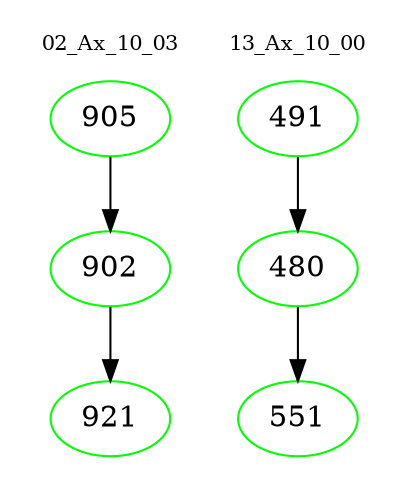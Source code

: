 digraph{
subgraph cluster_0 {
color = white
label = "02_Ax_10_03";
fontsize=10;
T0_905 [label="905", color="green"]
T0_905 -> T0_902 [color="black"]
T0_902 [label="902", color="green"]
T0_902 -> T0_921 [color="black"]
T0_921 [label="921", color="green"]
}
subgraph cluster_1 {
color = white
label = "13_Ax_10_00";
fontsize=10;
T1_491 [label="491", color="green"]
T1_491 -> T1_480 [color="black"]
T1_480 [label="480", color="green"]
T1_480 -> T1_551 [color="black"]
T1_551 [label="551", color="green"]
}
}
